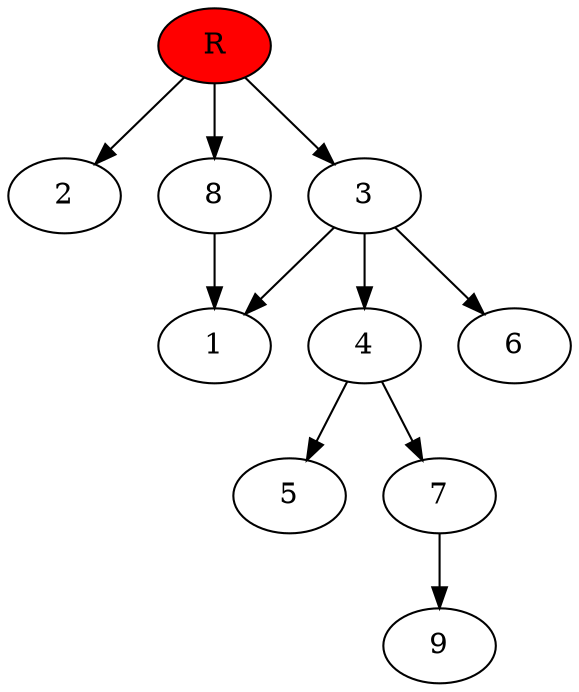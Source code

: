 digraph prb78008 {
	1
	2
	3
	4
	5
	6
	7
	8
	R [fillcolor="#ff0000" style=filled]
	3 -> 1
	3 -> 4
	3 -> 6
	4 -> 5
	4 -> 7
	7 -> 9
	8 -> 1
	R -> 2
	R -> 3
	R -> 8
}

